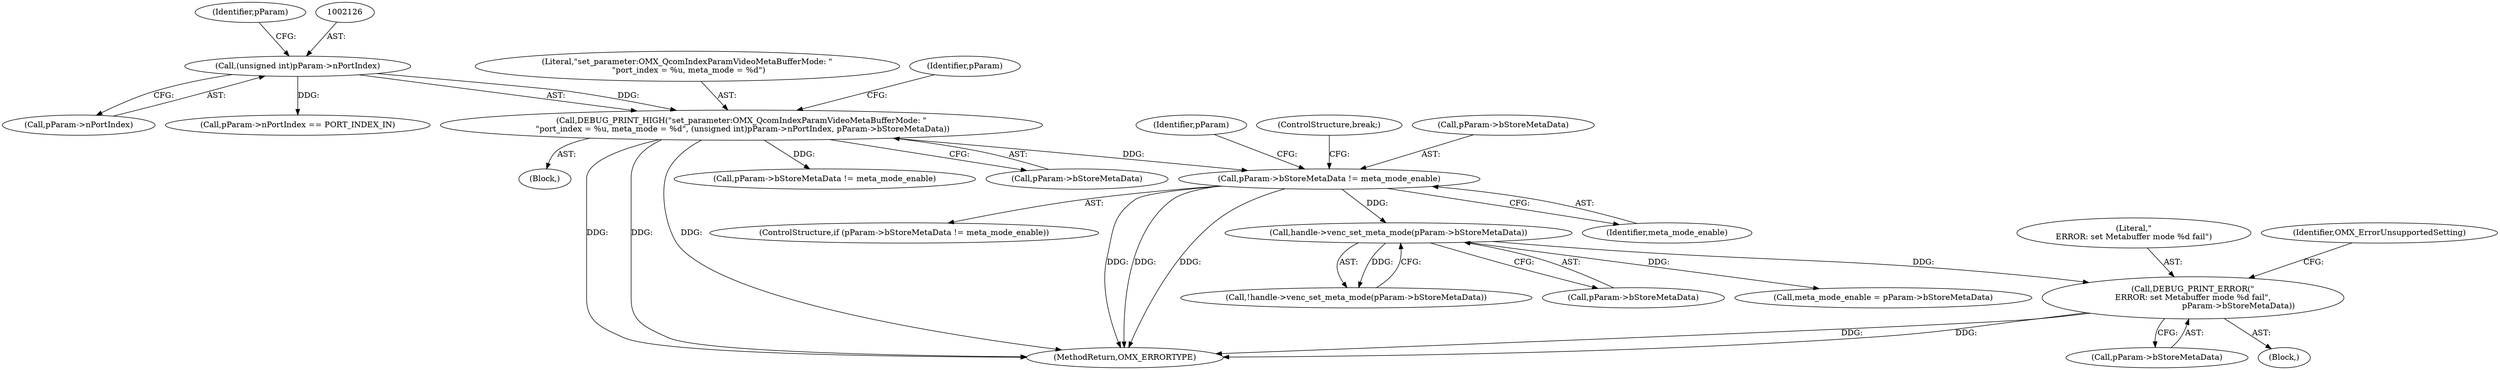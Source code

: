 digraph "0_Android_560ccdb509a7b86186fac0fce1b25bd9a3e6a6e8_7@pointer" {
"1002230" [label="(Call,DEBUG_PRINT_ERROR(\"\nERROR: set Metabuffer mode %d fail\",\n                                    pParam->bStoreMetaData))"];
"1002225" [label="(Call,handle->venc_set_meta_mode(pParam->bStoreMetaData))"];
"1002217" [label="(Call,pParam->bStoreMetaData != meta_mode_enable)"];
"1002123" [label="(Call,DEBUG_PRINT_HIGH(\"set_parameter:OMX_QcomIndexParamVideoMetaBufferMode: \"\n \"port_index = %u, meta_mode = %d\", (unsigned int)pParam->nPortIndex, pParam->bStoreMetaData))"];
"1002125" [label="(Call,(unsigned int)pParam->nPortIndex)"];
"1002229" [label="(Block,)"];
"1002227" [label="(Identifier,pParam)"];
"1002230" [label="(Call,DEBUG_PRINT_ERROR(\"\nERROR: set Metabuffer mode %d fail\",\n                                    pParam->bStoreMetaData))"];
"1002237" [label="(Call,meta_mode_enable = pParam->bStoreMetaData)"];
"1002124" [label="(Literal,\"set_parameter:OMX_QcomIndexParamVideoMetaBufferMode: \"\n \"port_index = %u, meta_mode = %d\")"];
"1002232" [label="(Call,pParam->bStoreMetaData)"];
"1002224" [label="(Call,!handle->venc_set_meta_mode(pParam->bStoreMetaData))"];
"1002221" [label="(Identifier,meta_mode_enable)"];
"1002216" [label="(ControlStructure,if (pParam->bStoreMetaData != meta_mode_enable))"];
"1002131" [label="(Identifier,pParam)"];
"1002136" [label="(Identifier,pParam)"];
"1002231" [label="(Literal,\"\nERROR: set Metabuffer mode %d fail\")"];
"1002127" [label="(Call,pParam->nPortIndex)"];
"1002236" [label="(Identifier,OMX_ErrorUnsupportedSetting)"];
"1002123" [label="(Call,DEBUG_PRINT_HIGH(\"set_parameter:OMX_QcomIndexParamVideoMetaBufferMode: \"\n \"port_index = %u, meta_mode = %d\", (unsigned int)pParam->nPortIndex, pParam->bStoreMetaData))"];
"1002125" [label="(Call,(unsigned int)pParam->nPortIndex)"];
"1002141" [label="(Call,pParam->bStoreMetaData != meta_mode_enable)"];
"1002226" [label="(Call,pParam->bStoreMetaData)"];
"1002130" [label="(Call,pParam->bStoreMetaData)"];
"1002134" [label="(Call,pParam->nPortIndex == PORT_INDEX_IN)"];
"1002225" [label="(Call,handle->venc_set_meta_mode(pParam->bStoreMetaData))"];
"1002113" [label="(Block,)"];
"1002249" [label="(ControlStructure,break;)"];
"1002217" [label="(Call,pParam->bStoreMetaData != meta_mode_enable)"];
"1002218" [label="(Call,pParam->bStoreMetaData)"];
"1002913" [label="(MethodReturn,OMX_ERRORTYPE)"];
"1002230" -> "1002229"  [label="AST: "];
"1002230" -> "1002232"  [label="CFG: "];
"1002231" -> "1002230"  [label="AST: "];
"1002232" -> "1002230"  [label="AST: "];
"1002236" -> "1002230"  [label="CFG: "];
"1002230" -> "1002913"  [label="DDG: "];
"1002230" -> "1002913"  [label="DDG: "];
"1002225" -> "1002230"  [label="DDG: "];
"1002225" -> "1002224"  [label="AST: "];
"1002225" -> "1002226"  [label="CFG: "];
"1002226" -> "1002225"  [label="AST: "];
"1002224" -> "1002225"  [label="CFG: "];
"1002225" -> "1002224"  [label="DDG: "];
"1002217" -> "1002225"  [label="DDG: "];
"1002225" -> "1002237"  [label="DDG: "];
"1002217" -> "1002216"  [label="AST: "];
"1002217" -> "1002221"  [label="CFG: "];
"1002218" -> "1002217"  [label="AST: "];
"1002221" -> "1002217"  [label="AST: "];
"1002227" -> "1002217"  [label="CFG: "];
"1002249" -> "1002217"  [label="CFG: "];
"1002217" -> "1002913"  [label="DDG: "];
"1002217" -> "1002913"  [label="DDG: "];
"1002217" -> "1002913"  [label="DDG: "];
"1002123" -> "1002217"  [label="DDG: "];
"1002123" -> "1002113"  [label="AST: "];
"1002123" -> "1002130"  [label="CFG: "];
"1002124" -> "1002123"  [label="AST: "];
"1002125" -> "1002123"  [label="AST: "];
"1002130" -> "1002123"  [label="AST: "];
"1002136" -> "1002123"  [label="CFG: "];
"1002123" -> "1002913"  [label="DDG: "];
"1002123" -> "1002913"  [label="DDG: "];
"1002123" -> "1002913"  [label="DDG: "];
"1002125" -> "1002123"  [label="DDG: "];
"1002123" -> "1002141"  [label="DDG: "];
"1002125" -> "1002127"  [label="CFG: "];
"1002126" -> "1002125"  [label="AST: "];
"1002127" -> "1002125"  [label="AST: "];
"1002131" -> "1002125"  [label="CFG: "];
"1002125" -> "1002134"  [label="DDG: "];
}
